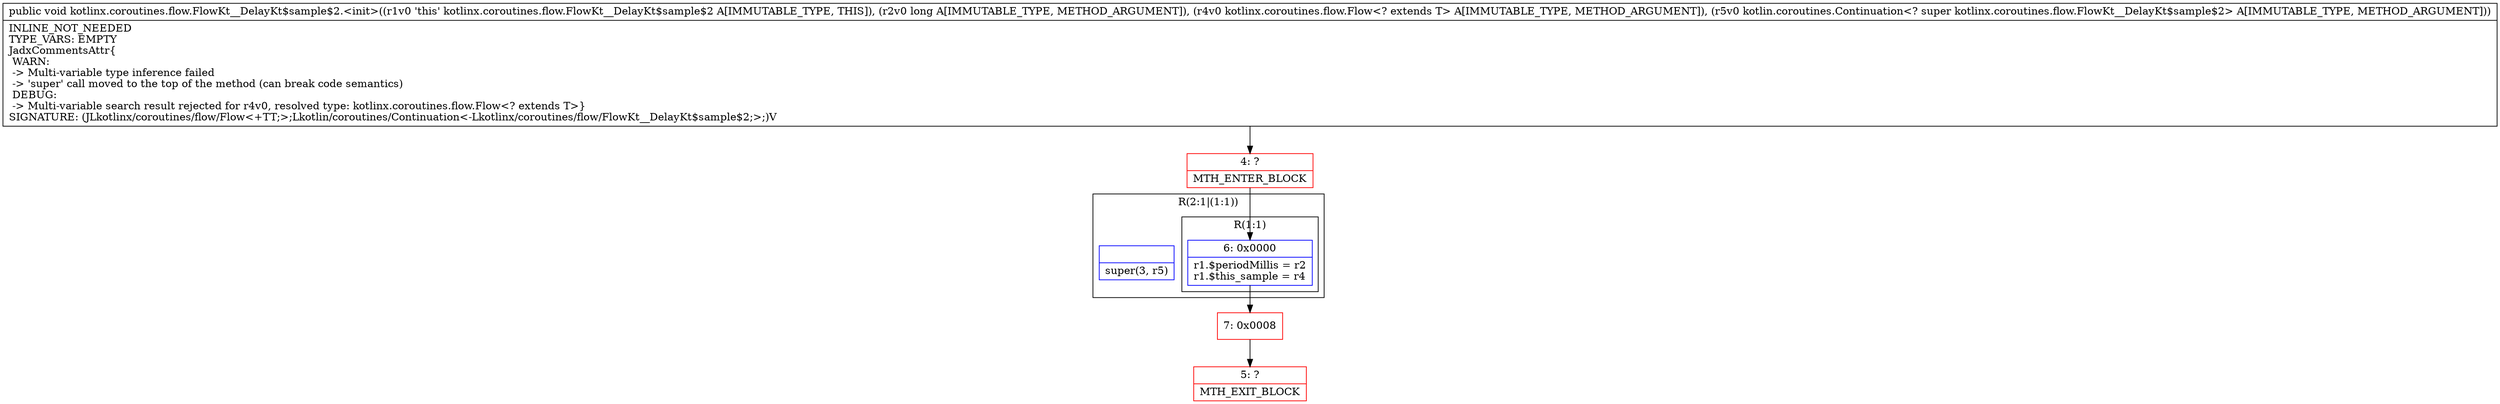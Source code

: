 digraph "CFG forkotlinx.coroutines.flow.FlowKt__DelayKt$sample$2.\<init\>(JLkotlinx\/coroutines\/flow\/Flow;Lkotlin\/coroutines\/Continuation;)V" {
subgraph cluster_Region_1451650626 {
label = "R(2:1|(1:1))";
node [shape=record,color=blue];
Node_InsnContainer_691544416 [shape=record,label="{|super(3, r5)\l}"];
subgraph cluster_Region_1636859553 {
label = "R(1:1)";
node [shape=record,color=blue];
Node_6 [shape=record,label="{6\:\ 0x0000|r1.$periodMillis = r2\lr1.$this_sample = r4\l}"];
}
}
Node_4 [shape=record,color=red,label="{4\:\ ?|MTH_ENTER_BLOCK\l}"];
Node_7 [shape=record,color=red,label="{7\:\ 0x0008}"];
Node_5 [shape=record,color=red,label="{5\:\ ?|MTH_EXIT_BLOCK\l}"];
MethodNode[shape=record,label="{public void kotlinx.coroutines.flow.FlowKt__DelayKt$sample$2.\<init\>((r1v0 'this' kotlinx.coroutines.flow.FlowKt__DelayKt$sample$2 A[IMMUTABLE_TYPE, THIS]), (r2v0 long A[IMMUTABLE_TYPE, METHOD_ARGUMENT]), (r4v0 kotlinx.coroutines.flow.Flow\<? extends T\> A[IMMUTABLE_TYPE, METHOD_ARGUMENT]), (r5v0 kotlin.coroutines.Continuation\<? super kotlinx.coroutines.flow.FlowKt__DelayKt$sample$2\> A[IMMUTABLE_TYPE, METHOD_ARGUMENT]))  | INLINE_NOT_NEEDED\lTYPE_VARS: EMPTY\lJadxCommentsAttr\{\l WARN: \l \-\> Multi\-variable type inference failed\l \-\> 'super' call moved to the top of the method (can break code semantics)\l DEBUG: \l \-\> Multi\-variable search result rejected for r4v0, resolved type: kotlinx.coroutines.flow.Flow\<? extends T\>\}\lSIGNATURE: (JLkotlinx\/coroutines\/flow\/Flow\<+TT;\>;Lkotlin\/coroutines\/Continuation\<\-Lkotlinx\/coroutines\/flow\/FlowKt__DelayKt$sample$2;\>;)V\l}"];
MethodNode -> Node_4;Node_6 -> Node_7;
Node_4 -> Node_6;
Node_7 -> Node_5;
}

